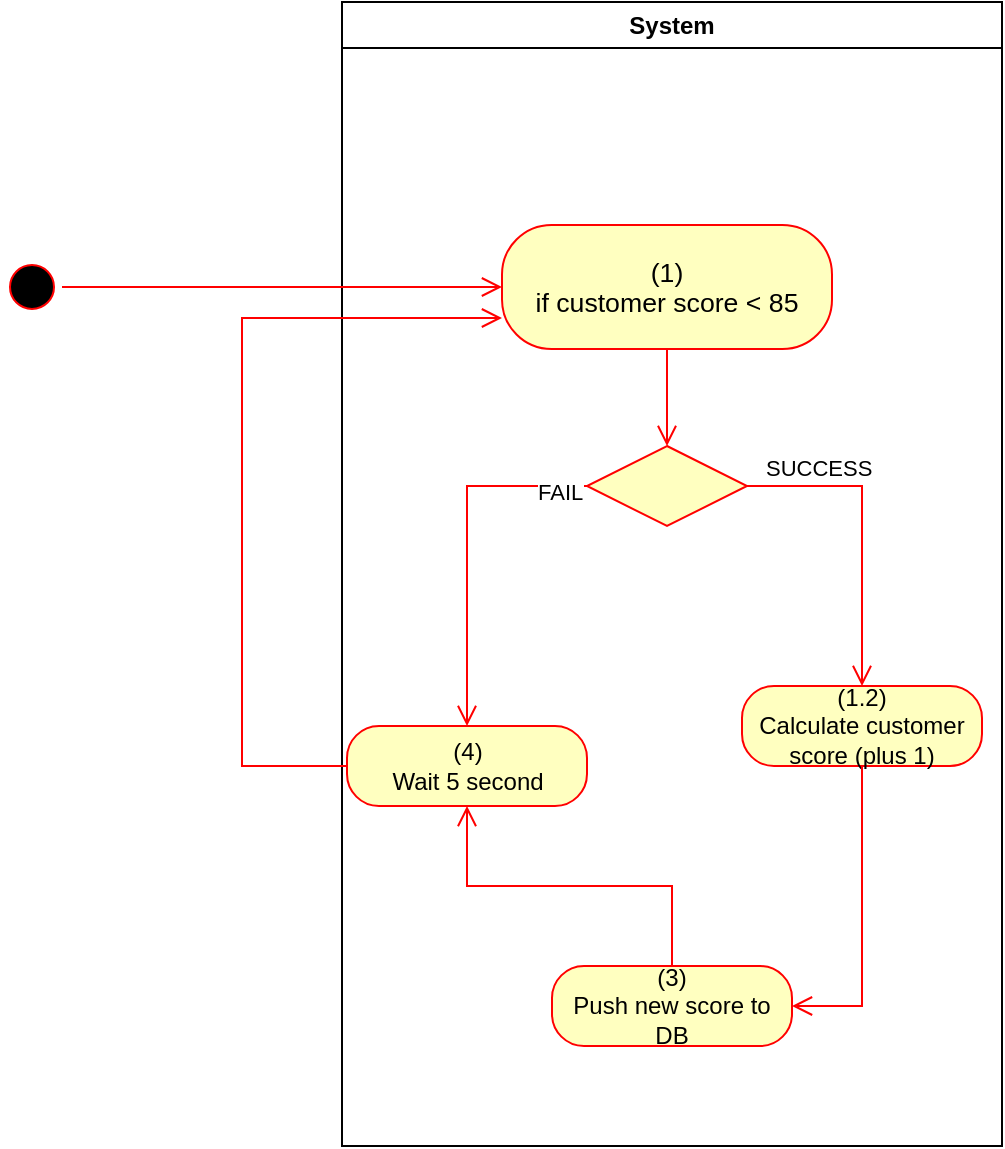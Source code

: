 <mxfile version="15.4.0" type="device"><diagram id="43cEnr67Bc2ChWCyndHL" name="Page-1"><mxGraphModel dx="1086" dy="806" grid="1" gridSize="10" guides="1" tooltips="1" connect="1" arrows="1" fold="1" page="1" pageScale="1" pageWidth="850" pageHeight="1100" math="0" shadow="0"><root><mxCell id="0"/><mxCell id="1" parent="0"/><mxCell id="FswS8vZWbXA_k9giWvDR-1" value="System" style="swimlane;whiteSpace=wrap;startSize=23;" vertex="1" parent="1"><mxGeometry x="520" y="128" width="330" height="572" as="geometry"/></mxCell><mxCell id="FswS8vZWbXA_k9giWvDR-2" value="&lt;span lang=&quot;EN-GB&quot; style=&quot;font-size: 10pt ; line-height: 107% ; font-family: &amp;#34;arial&amp;#34; , sans-serif&quot;&gt;(1)&lt;br&gt;if customer score &amp;lt; 85&lt;br&gt;&lt;/span&gt;" style="rounded=1;whiteSpace=wrap;html=1;arcSize=40;fontColor=#000000;fillColor=#ffffc0;strokeColor=#ff0000;" vertex="1" parent="FswS8vZWbXA_k9giWvDR-1"><mxGeometry x="80" y="111.5" width="165" height="62" as="geometry"/></mxCell><mxCell id="FswS8vZWbXA_k9giWvDR-3" value="(1.2)&lt;br&gt;Calculate customer score (plus 1)" style="rounded=1;whiteSpace=wrap;html=1;arcSize=40;fontColor=#000000;fillColor=#ffffc0;strokeColor=#ff0000;" vertex="1" parent="FswS8vZWbXA_k9giWvDR-1"><mxGeometry x="200" y="342" width="120" height="40" as="geometry"/></mxCell><mxCell id="FswS8vZWbXA_k9giWvDR-5" value="" style="rhombus;whiteSpace=wrap;html=1;fillColor=#ffffc0;strokeColor=#ff0000;" vertex="1" parent="FswS8vZWbXA_k9giWvDR-1"><mxGeometry x="122.5" y="222" width="80" height="40" as="geometry"/></mxCell><mxCell id="FswS8vZWbXA_k9giWvDR-6" value="SUCCESS" style="edgeStyle=orthogonalEdgeStyle;html=1;align=left;verticalAlign=bottom;endArrow=open;endSize=8;strokeColor=#ff0000;rounded=0;entryX=0.5;entryY=0;entryDx=0;entryDy=0;exitX=1;exitY=0.5;exitDx=0;exitDy=0;" edge="1" parent="FswS8vZWbXA_k9giWvDR-1" source="FswS8vZWbXA_k9giWvDR-5" target="FswS8vZWbXA_k9giWvDR-3"><mxGeometry x="-0.905" relative="1" as="geometry"><mxPoint x="300" y="232" as="targetPoint"/><mxPoint as="offset"/></mxGeometry></mxCell><mxCell id="FswS8vZWbXA_k9giWvDR-7" value="FAIL" style="edgeStyle=orthogonalEdgeStyle;html=1;align=left;verticalAlign=top;endArrow=open;endSize=8;strokeColor=#ff0000;rounded=0;exitX=0;exitY=0.5;exitDx=0;exitDy=0;entryX=0.5;entryY=0;entryDx=0;entryDy=0;" edge="1" parent="FswS8vZWbXA_k9giWvDR-1" source="FswS8vZWbXA_k9giWvDR-5" target="FswS8vZWbXA_k9giWvDR-16"><mxGeometry x="-0.693" y="-10" relative="1" as="geometry"><mxPoint x="60" y="322" as="targetPoint"/><mxPoint x="1" as="offset"/></mxGeometry></mxCell><mxCell id="FswS8vZWbXA_k9giWvDR-8" value="" style="edgeStyle=orthogonalEdgeStyle;html=1;verticalAlign=bottom;endArrow=open;endSize=8;strokeColor=#ff0000;rounded=0;exitX=0.5;exitY=1;exitDx=0;exitDy=0;entryX=0.5;entryY=0;entryDx=0;entryDy=0;" edge="1" parent="FswS8vZWbXA_k9giWvDR-1" source="FswS8vZWbXA_k9giWvDR-2" target="FswS8vZWbXA_k9giWvDR-5"><mxGeometry relative="1" as="geometry"><mxPoint x="220" y="432" as="targetPoint"/><mxPoint x="220" y="372" as="sourcePoint"/></mxGeometry></mxCell><mxCell id="FswS8vZWbXA_k9giWvDR-9" value="(3)&lt;br&gt;Push new score to DB" style="rounded=1;whiteSpace=wrap;html=1;arcSize=40;fontColor=#000000;fillColor=#ffffc0;strokeColor=#ff0000;" vertex="1" parent="FswS8vZWbXA_k9giWvDR-1"><mxGeometry x="105" y="482" width="120" height="40" as="geometry"/></mxCell><mxCell id="FswS8vZWbXA_k9giWvDR-10" value="" style="edgeStyle=orthogonalEdgeStyle;html=1;verticalAlign=bottom;endArrow=open;endSize=8;strokeColor=#ff0000;rounded=0;entryX=1;entryY=0.5;entryDx=0;entryDy=0;" edge="1" parent="FswS8vZWbXA_k9giWvDR-1" source="FswS8vZWbXA_k9giWvDR-3" target="FswS8vZWbXA_k9giWvDR-9"><mxGeometry relative="1" as="geometry"><mxPoint x="260" y="442" as="targetPoint"/><Array as="points"><mxPoint x="260" y="502"/></Array></mxGeometry></mxCell><mxCell id="FswS8vZWbXA_k9giWvDR-16" value="(4)&lt;br&gt;Wait 5 second" style="rounded=1;whiteSpace=wrap;html=1;arcSize=40;fontColor=#000000;fillColor=#ffffc0;strokeColor=#ff0000;" vertex="1" parent="FswS8vZWbXA_k9giWvDR-1"><mxGeometry x="2.5" y="362" width="120" height="40" as="geometry"/></mxCell><mxCell id="FswS8vZWbXA_k9giWvDR-17" value="" style="edgeStyle=orthogonalEdgeStyle;html=1;verticalAlign=bottom;endArrow=open;endSize=8;strokeColor=#ff0000;rounded=0;entryX=0;entryY=0.75;entryDx=0;entryDy=0;exitX=0;exitY=0.5;exitDx=0;exitDy=0;" edge="1" source="FswS8vZWbXA_k9giWvDR-16" parent="FswS8vZWbXA_k9giWvDR-1" target="FswS8vZWbXA_k9giWvDR-2"><mxGeometry relative="1" as="geometry"><mxPoint x="60" y="432" as="targetPoint"/><Array as="points"><mxPoint x="-50" y="382"/><mxPoint x="-50" y="158"/></Array></mxGeometry></mxCell><mxCell id="FswS8vZWbXA_k9giWvDR-15" value="" style="edgeStyle=orthogonalEdgeStyle;html=1;verticalAlign=bottom;endArrow=open;endSize=8;strokeColor=#ff0000;rounded=0;entryX=0.5;entryY=1;entryDx=0;entryDy=0;" edge="1" parent="FswS8vZWbXA_k9giWvDR-1" source="FswS8vZWbXA_k9giWvDR-9" target="FswS8vZWbXA_k9giWvDR-16"><mxGeometry relative="1" as="geometry"><mxPoint x="165" y="602" as="targetPoint"/></mxGeometry></mxCell><mxCell id="FswS8vZWbXA_k9giWvDR-12" value="" style="ellipse;html=1;shape=startState;fillColor=#000000;strokeColor=#ff0000;" vertex="1" parent="1"><mxGeometry x="350" y="255.5" width="30" height="30" as="geometry"/></mxCell><mxCell id="FswS8vZWbXA_k9giWvDR-13" value="" style="edgeStyle=orthogonalEdgeStyle;html=1;verticalAlign=bottom;endArrow=open;endSize=8;strokeColor=#ff0000;rounded=0;entryX=0;entryY=0.5;entryDx=0;entryDy=0;" edge="1" parent="1" source="FswS8vZWbXA_k9giWvDR-12" target="FswS8vZWbXA_k9giWvDR-2"><mxGeometry relative="1" as="geometry"><mxPoint x="210" y="270.5" as="targetPoint"/></mxGeometry></mxCell></root></mxGraphModel></diagram></mxfile>